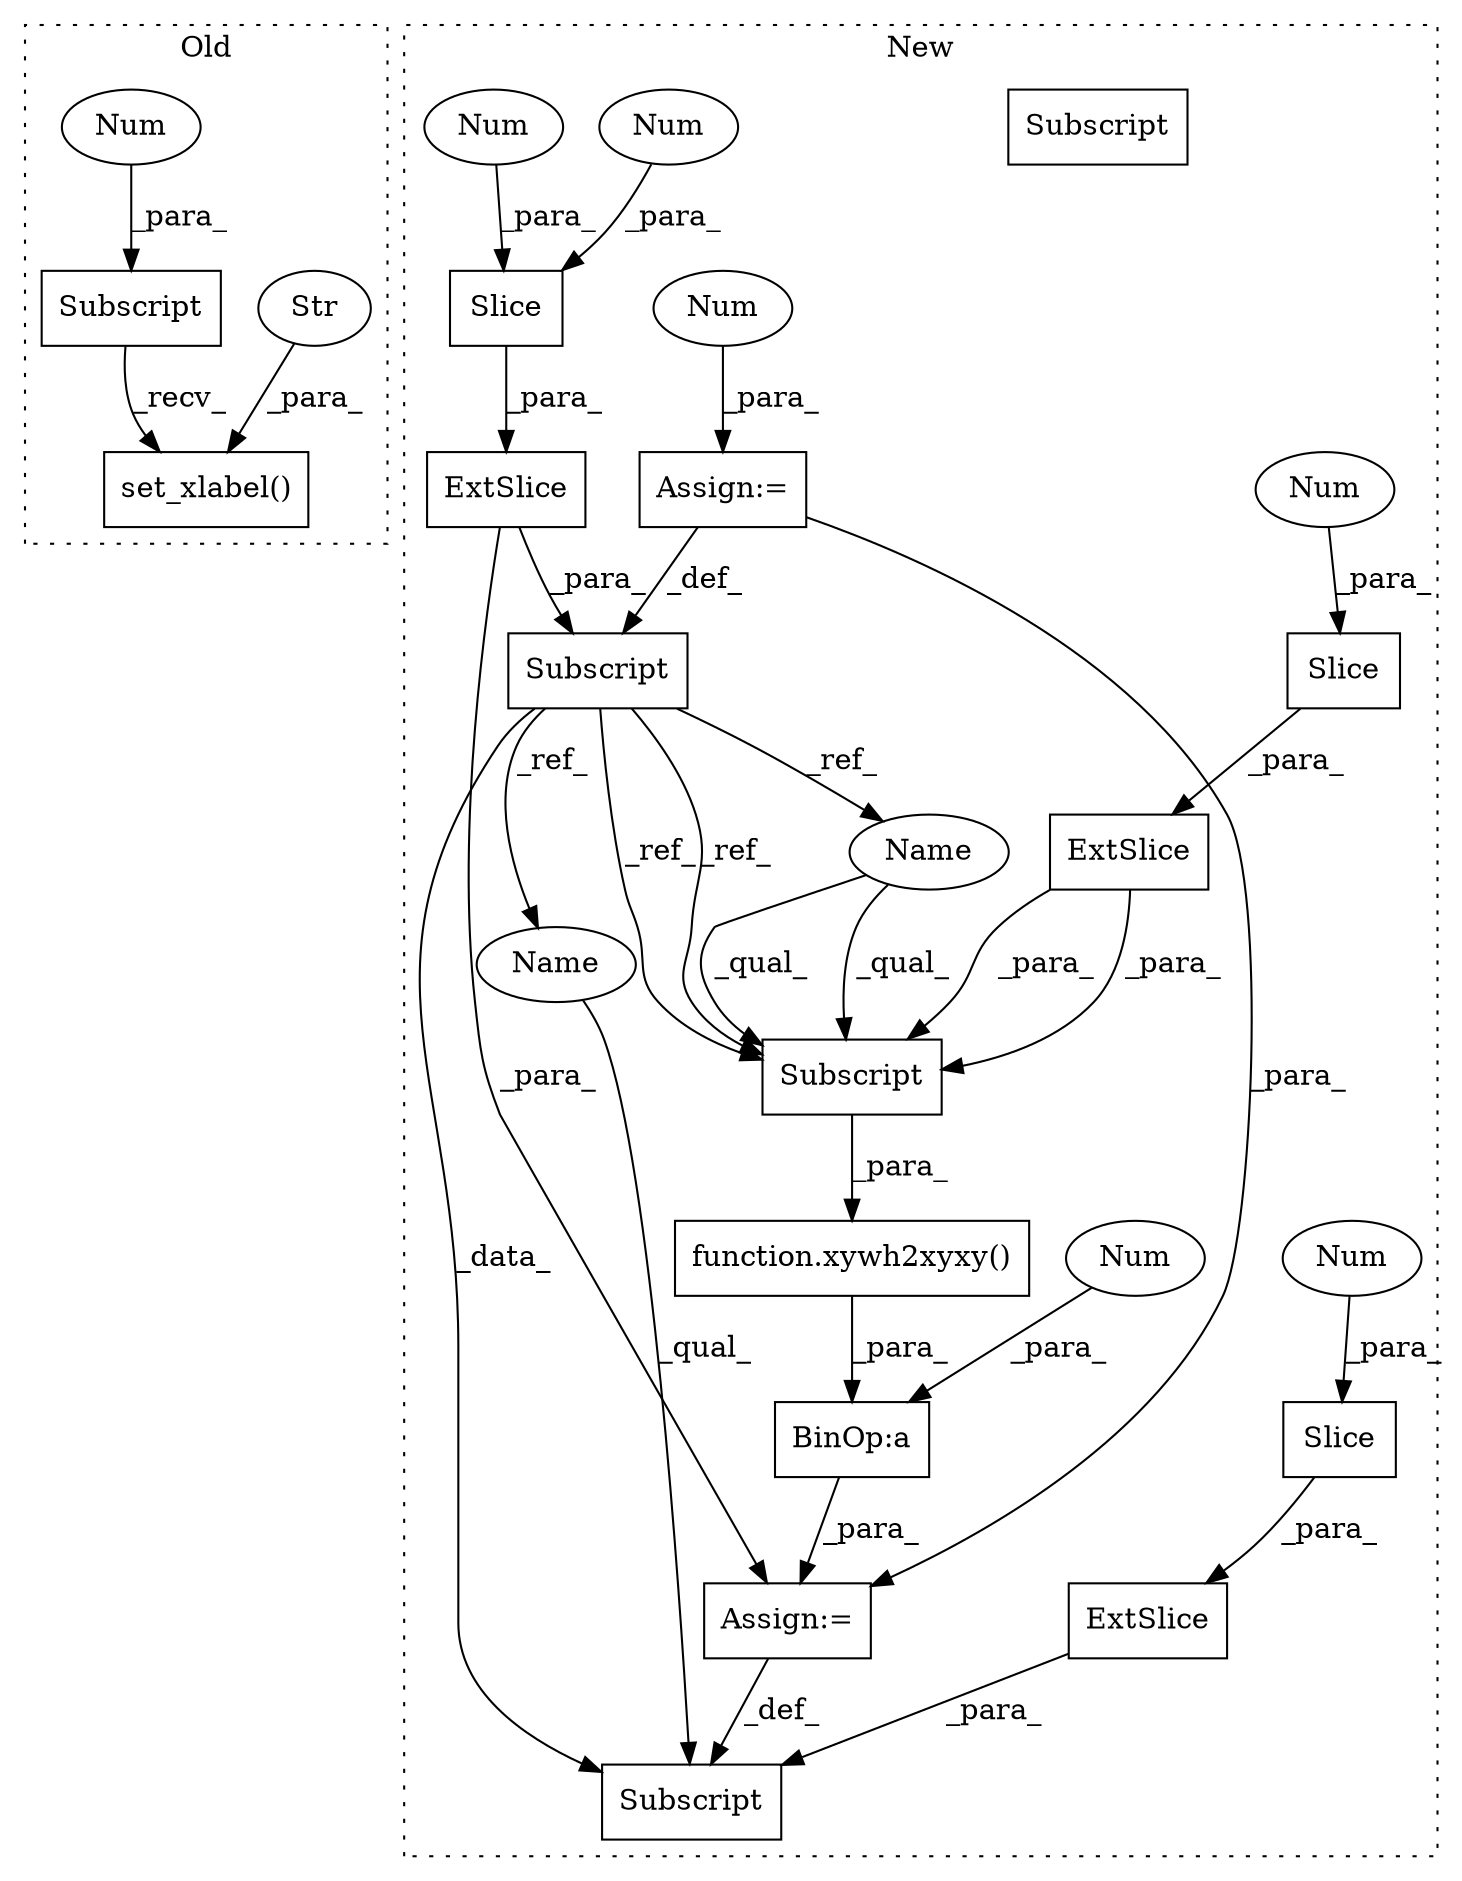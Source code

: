 digraph G {
subgraph cluster0 {
1 [label="set_xlabel()" a="75" s="10391,10411" l="17,1" shape="box"];
5 [label="Subscript" a="63" s="10391,0" l="5,0" shape="box"];
6 [label="Str" a="66" s="10408" l="3" shape="ellipse"];
20 [label="Num" a="76" s="10394" l="1" shape="ellipse"];
label = "Old";
style="dotted";
}
subgraph cluster1 {
2 [label="Slice" a="80" s="10637" l="1" shape="box"];
3 [label="BinOp:a" a="82" s="10702" l="3" shape="box"];
4 [label="Subscript" a="63" s="10627,0" l="14,0" shape="box"];
7 [label="ExtSlice" a="85" s="10627" l="6" shape="box"];
8 [label="Subscript" a="63" s="10688,0" l="13,0" shape="box"];
9 [label="ExtSlice" a="85" s="10688" l="6" shape="box"];
10 [label="Subscript" a="63" s="10662,0" l="13,0" shape="box"];
11 [label="Slice" a="80" s="10698" l="1" shape="box"];
12 [label="ExtSlice" a="85" s="10662" l="6" shape="box"];
13 [label="Slice" a="80" s="10672" l="1" shape="box"];
14 [label="function.xywh2xyxy()" a="75" s="10678,10701" l="10,1" shape="box"];
15 [label="Num" a="76" s="10705" l="4" shape="ellipse"];
16 [label="Num" a="76" s="10698" l="1" shape="ellipse"];
17 [label="Num" a="76" s="10672" l="1" shape="ellipse"];
18 [label="Num" a="76" s="10639" l="1" shape="ellipse"];
19 [label="Num" a="76" s="10637" l="1" shape="ellipse"];
21 [label="Assign:=" a="68" s="10675" l="3" shape="box"];
22 [label="Assign:=" a="68" s="10641" l="3" shape="box"];
23 [label="Num" a="76" s="10644" l="3" shape="ellipse"];
24 [label="Name" a="87" s="10662" l="6" shape="ellipse"];
25 [label="Subscript" a="63" s="10688,0" l="13,0" shape="box"];
26 [label="Name" a="87" s="10688" l="6" shape="ellipse"];
label = "New";
style="dotted";
}
2 -> 7 [label="_para_"];
3 -> 21 [label="_para_"];
4 -> 24 [label="_ref_"];
4 -> 26 [label="_ref_"];
4 -> 25 [label="_ref_"];
4 -> 10 [label="_data_"];
4 -> 25 [label="_ref_"];
5 -> 1 [label="_recv_"];
6 -> 1 [label="_para_"];
7 -> 4 [label="_para_"];
7 -> 21 [label="_para_"];
9 -> 25 [label="_para_"];
9 -> 25 [label="_para_"];
11 -> 9 [label="_para_"];
12 -> 10 [label="_para_"];
13 -> 12 [label="_para_"];
14 -> 3 [label="_para_"];
15 -> 3 [label="_para_"];
16 -> 11 [label="_para_"];
17 -> 13 [label="_para_"];
18 -> 2 [label="_para_"];
19 -> 2 [label="_para_"];
20 -> 5 [label="_para_"];
21 -> 10 [label="_def_"];
22 -> 4 [label="_def_"];
22 -> 21 [label="_para_"];
23 -> 22 [label="_para_"];
24 -> 10 [label="_qual_"];
25 -> 14 [label="_para_"];
26 -> 25 [label="_qual_"];
26 -> 25 [label="_qual_"];
}